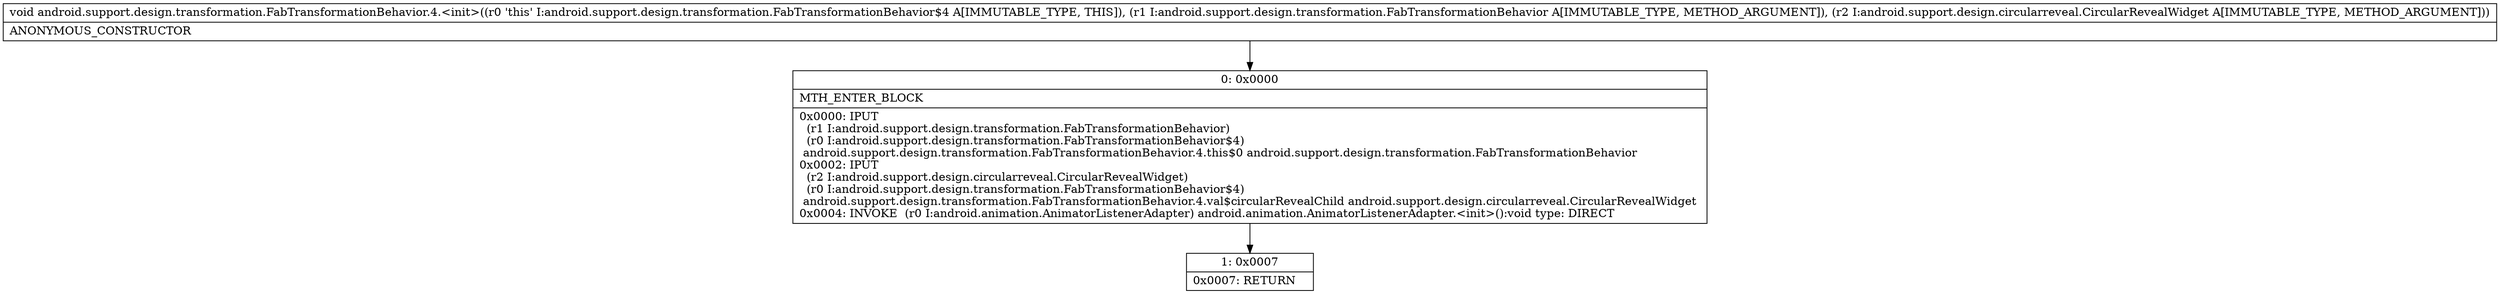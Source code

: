 digraph "CFG forandroid.support.design.transformation.FabTransformationBehavior.4.\<init\>(Landroid\/support\/design\/transformation\/FabTransformationBehavior;Landroid\/support\/design\/circularreveal\/CircularRevealWidget;)V" {
Node_0 [shape=record,label="{0\:\ 0x0000|MTH_ENTER_BLOCK\l|0x0000: IPUT  \l  (r1 I:android.support.design.transformation.FabTransformationBehavior)\l  (r0 I:android.support.design.transformation.FabTransformationBehavior$4)\l android.support.design.transformation.FabTransformationBehavior.4.this$0 android.support.design.transformation.FabTransformationBehavior \l0x0002: IPUT  \l  (r2 I:android.support.design.circularreveal.CircularRevealWidget)\l  (r0 I:android.support.design.transformation.FabTransformationBehavior$4)\l android.support.design.transformation.FabTransformationBehavior.4.val$circularRevealChild android.support.design.circularreveal.CircularRevealWidget \l0x0004: INVOKE  (r0 I:android.animation.AnimatorListenerAdapter) android.animation.AnimatorListenerAdapter.\<init\>():void type: DIRECT \l}"];
Node_1 [shape=record,label="{1\:\ 0x0007|0x0007: RETURN   \l}"];
MethodNode[shape=record,label="{void android.support.design.transformation.FabTransformationBehavior.4.\<init\>((r0 'this' I:android.support.design.transformation.FabTransformationBehavior$4 A[IMMUTABLE_TYPE, THIS]), (r1 I:android.support.design.transformation.FabTransformationBehavior A[IMMUTABLE_TYPE, METHOD_ARGUMENT]), (r2 I:android.support.design.circularreveal.CircularRevealWidget A[IMMUTABLE_TYPE, METHOD_ARGUMENT]))  | ANONYMOUS_CONSTRUCTOR\l}"];
MethodNode -> Node_0;
Node_0 -> Node_1;
}

